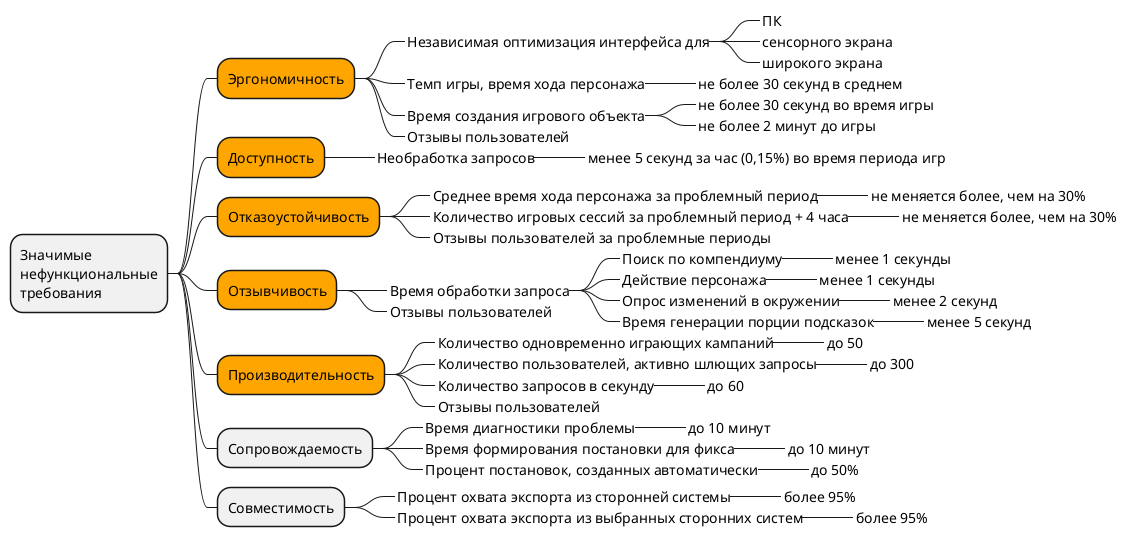@startmindmap
* Значимые\nнефункциональные\nтребования
**[#Orange] Эргономичность
***_ Независимая оптимизация интерфейса для
****_ ПК
****_ сенсорного экрана
****_ широкого экрана
***_ Темп игры, время хода персонажа
****_ не более 30 секунд в среднем
***_ Время создания игрового объекта
****_ не более 30 секунд во время игры
****_ не более 2 минут до игры
***_ Отзывы пользователей
**[#Orange] Доступность
***_ Необработка запросов
****_ менее 5 секунд за час (0,15%) во время периода игр
**[#Orange] Отказоустойчивость
***_ Среднее время хода персонажа за проблемный период
****_ не меняется более, чем на 30%
***_ Количество игровых сессий за проблемный период + 4 часа
****_ не меняется более, чем на 30%
***_ Отзывы пользователей за проблемные периоды
**[#Orange] Отзывчивость
***_ Время обработки запроса
****_ Поиск по компендиуму
*****_ менее 1 секунды
****_ Действие персонажа
*****_ менее 1 секунды
****_ Опрос изменений в окружении
*****_ менее 2 секунд
****_ Время генерации порции подсказок
*****_ менее 5 секунд
***_ Отзывы пользователей
**[#Orange] Производительность
***_ Количество одновременно играющих кампаний
****_ до 50
***_ Количество пользователей, активно шлющих запросы
****_ до 300
***_ Количество запросов в секунду
****_ до 60
***_ Отзывы пользователей
** Сопровождаемость
***_ Время диагностики проблемы
****_ до 10 минут
***_ Время формирования постановки для фикса
****_ до 10 минут
***_ Процент постановок, созданных автоматически
****_ до 50%
** Совместимость
***_ Процент охвата экспорта из сторонней системы
****_ более 95%
***_ Процент охвата экспорта из выбранных сторонних систем
****_ более 95%
@endmindmap
